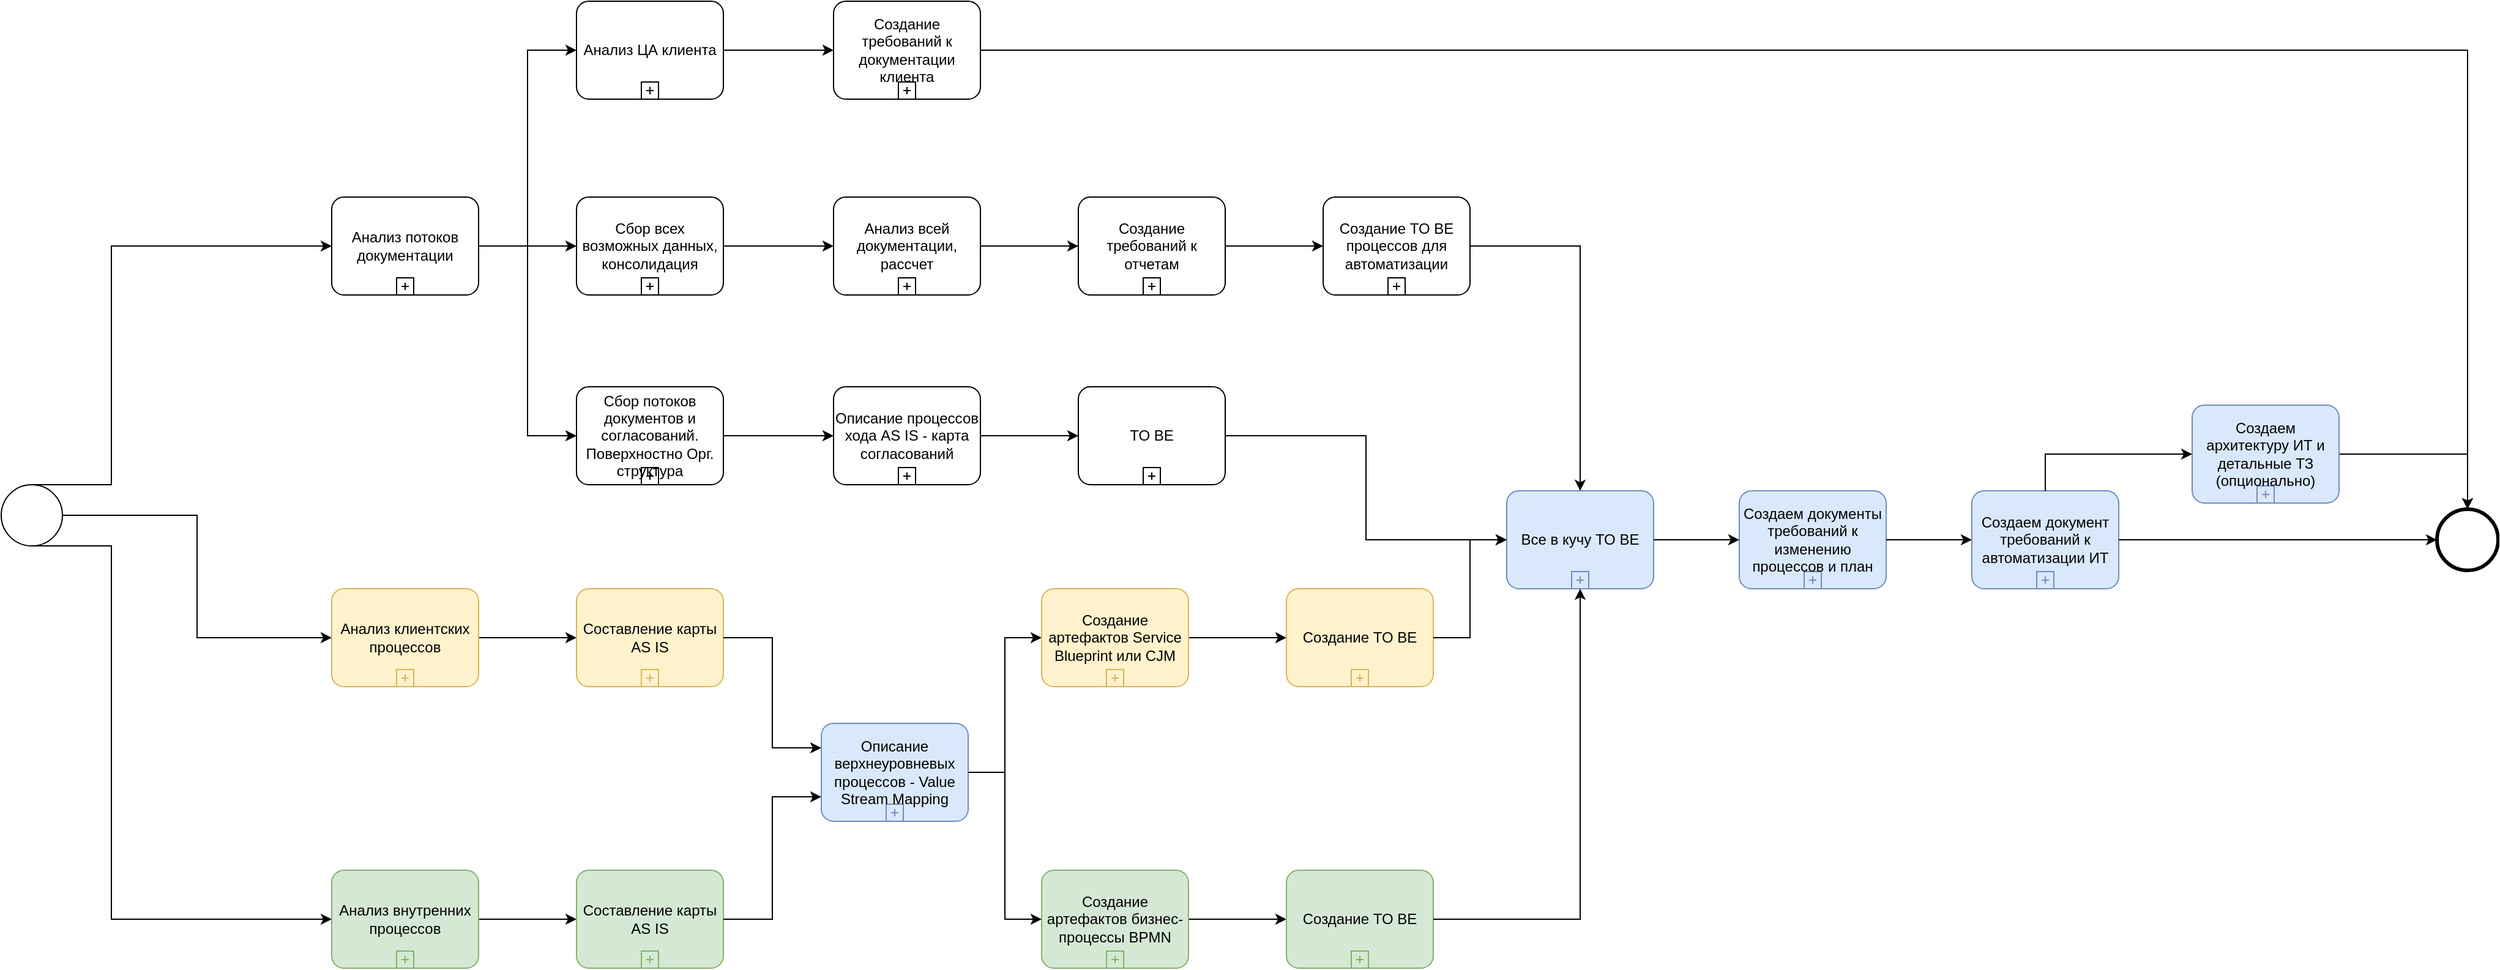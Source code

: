 <mxfile version="26.0.4">
  <diagram name="Страница — 1" id="y5HqpjrtNBBaZ-i285Dn">
    <mxGraphModel dx="2242" dy="2817" grid="1" gridSize="10" guides="1" tooltips="1" connect="1" arrows="1" fold="1" page="1" pageScale="1" pageWidth="827" pageHeight="1169" math="0" shadow="0">
      <root>
        <mxCell id="0" />
        <mxCell id="1" parent="0" />
        <mxCell id="WwrB9D_42OGNfSYu9JOr-15" value="" style="edgeStyle=orthogonalEdgeStyle;rounded=0;orthogonalLoop=1;jettySize=auto;html=1;" edge="1" parent="1" source="WwrB9D_42OGNfSYu9JOr-1" target="WwrB9D_42OGNfSYu9JOr-14">
          <mxGeometry relative="1" as="geometry" />
        </mxCell>
        <mxCell id="WwrB9D_42OGNfSYu9JOr-1" value="Анализ внутренних процессов" style="points=[[0.25,0,0],[0.5,0,0],[0.75,0,0],[1,0.25,0],[1,0.5,0],[1,0.75,0],[0.75,1,0],[0.5,1,0],[0.25,1,0],[0,0.75,0],[0,0.5,0],[0,0.25,0]];shape=mxgraph.bpmn.task;whiteSpace=wrap;rectStyle=rounded;size=10;html=1;container=1;expand=0;collapsible=0;taskMarker=abstract;isLoopSub=1;fillColor=#d5e8d4;strokeColor=#82b366;" vertex="1" parent="1">
          <mxGeometry x="340" y="390.0" width="120" height="80" as="geometry" />
        </mxCell>
        <mxCell id="WwrB9D_42OGNfSYu9JOr-11" value="" style="edgeStyle=orthogonalEdgeStyle;rounded=0;orthogonalLoop=1;jettySize=auto;html=1;" edge="1" parent="1" source="WwrB9D_42OGNfSYu9JOr-2" target="WwrB9D_42OGNfSYu9JOr-10">
          <mxGeometry relative="1" as="geometry" />
        </mxCell>
        <mxCell id="WwrB9D_42OGNfSYu9JOr-2" value="Анализ потоков документации" style="points=[[0.25,0,0],[0.5,0,0],[0.75,0,0],[1,0.25,0],[1,0.5,0],[1,0.75,0],[0.75,1,0],[0.5,1,0],[0.25,1,0],[0,0.75,0],[0,0.5,0],[0,0.25,0]];shape=mxgraph.bpmn.task;whiteSpace=wrap;rectStyle=rounded;size=10;html=1;container=1;expand=0;collapsible=0;taskMarker=abstract;isLoopSub=1;" vertex="1" parent="1">
          <mxGeometry x="340" y="-160.0" width="120" height="80" as="geometry" />
        </mxCell>
        <mxCell id="WwrB9D_42OGNfSYu9JOr-9" value="" style="edgeStyle=orthogonalEdgeStyle;rounded=0;orthogonalLoop=1;jettySize=auto;html=1;" edge="1" parent="1" source="WwrB9D_42OGNfSYu9JOr-4" target="WwrB9D_42OGNfSYu9JOr-8">
          <mxGeometry relative="1" as="geometry" />
        </mxCell>
        <mxCell id="WwrB9D_42OGNfSYu9JOr-4" value="Анализ клиентских процессов" style="points=[[0.25,0,0],[0.5,0,0],[0.75,0,0],[1,0.25,0],[1,0.5,0],[1,0.75,0],[0.75,1,0],[0.5,1,0],[0.25,1,0],[0,0.75,0],[0,0.5,0],[0,0.25,0]];shape=mxgraph.bpmn.task;whiteSpace=wrap;rectStyle=rounded;size=10;html=1;container=1;expand=0;collapsible=0;taskMarker=abstract;isLoopSub=1;fillColor=#fff2cc;strokeColor=#d6b656;" vertex="1" parent="1">
          <mxGeometry x="340" y="160.0" width="120" height="80" as="geometry" />
        </mxCell>
        <mxCell id="WwrB9D_42OGNfSYu9JOr-5" value="" style="points=[[0.145,0.145,0],[0.5,0,0],[0.855,0.145,0],[1,0.5,0],[0.855,0.855,0],[0.5,1,0],[0.145,0.855,0],[0,0.5,0]];shape=mxgraph.bpmn.event;html=1;verticalLabelPosition=bottom;labelBackgroundColor=#ffffff;verticalAlign=top;align=center;perimeter=ellipsePerimeter;outlineConnect=0;aspect=fixed;outline=standard;symbol=general;" vertex="1" parent="1">
          <mxGeometry x="70" y="75" width="50" height="50" as="geometry" />
        </mxCell>
        <mxCell id="WwrB9D_42OGNfSYu9JOr-6" value="" style="points=[[0.145,0.145,0],[0.5,0,0],[0.855,0.145,0],[1,0.5,0],[0.855,0.855,0],[0.5,1,0],[0.145,0.855,0],[0,0.5,0]];shape=mxgraph.bpmn.event;html=1;verticalLabelPosition=bottom;labelBackgroundColor=#ffffff;verticalAlign=top;align=center;perimeter=ellipsePerimeter;outlineConnect=0;aspect=fixed;outline=end;symbol=terminate2;" vertex="1" parent="1">
          <mxGeometry x="2060" y="95" width="50" height="50" as="geometry" />
        </mxCell>
        <mxCell id="WwrB9D_42OGNfSYu9JOr-8" value="Составление карты AS IS" style="points=[[0.25,0,0],[0.5,0,0],[0.75,0,0],[1,0.25,0],[1,0.5,0],[1,0.75,0],[0.75,1,0],[0.5,1,0],[0.25,1,0],[0,0.75,0],[0,0.5,0],[0,0.25,0]];shape=mxgraph.bpmn.task;whiteSpace=wrap;rectStyle=rounded;size=10;html=1;container=1;expand=0;collapsible=0;taskMarker=abstract;isLoopSub=1;fillColor=#fff2cc;strokeColor=#d6b656;" vertex="1" parent="1">
          <mxGeometry x="540" y="160.0" width="120" height="80" as="geometry" />
        </mxCell>
        <mxCell id="WwrB9D_42OGNfSYu9JOr-13" value="" style="edgeStyle=orthogonalEdgeStyle;rounded=0;orthogonalLoop=1;jettySize=auto;html=1;" edge="1" parent="1" source="WwrB9D_42OGNfSYu9JOr-10" target="WwrB9D_42OGNfSYu9JOr-12">
          <mxGeometry relative="1" as="geometry" />
        </mxCell>
        <mxCell id="WwrB9D_42OGNfSYu9JOr-10" value="Сбор всех возможных данных, консолидация" style="points=[[0.25,0,0],[0.5,0,0],[0.75,0,0],[1,0.25,0],[1,0.5,0],[1,0.75,0],[0.75,1,0],[0.5,1,0],[0.25,1,0],[0,0.75,0],[0,0.5,0],[0,0.25,0]];shape=mxgraph.bpmn.task;whiteSpace=wrap;rectStyle=rounded;size=10;html=1;container=1;expand=0;collapsible=0;taskMarker=abstract;isLoopSub=1;" vertex="1" parent="1">
          <mxGeometry x="540" y="-160.0" width="120" height="80" as="geometry" />
        </mxCell>
        <mxCell id="WwrB9D_42OGNfSYu9JOr-12" value="Анализ всей документации, рассчет" style="points=[[0.25,0,0],[0.5,0,0],[0.75,0,0],[1,0.25,0],[1,0.5,0],[1,0.75,0],[0.75,1,0],[0.5,1,0],[0.25,1,0],[0,0.75,0],[0,0.5,0],[0,0.25,0]];shape=mxgraph.bpmn.task;whiteSpace=wrap;rectStyle=rounded;size=10;html=1;container=1;expand=0;collapsible=0;taskMarker=abstract;isLoopSub=1;" vertex="1" parent="1">
          <mxGeometry x="750" y="-160.0" width="120" height="80" as="geometry" />
        </mxCell>
        <mxCell id="WwrB9D_42OGNfSYu9JOr-14" value="Составление карты AS IS" style="points=[[0.25,0,0],[0.5,0,0],[0.75,0,0],[1,0.25,0],[1,0.5,0],[1,0.75,0],[0.75,1,0],[0.5,1,0],[0.25,1,0],[0,0.75,0],[0,0.5,0],[0,0.25,0]];shape=mxgraph.bpmn.task;whiteSpace=wrap;rectStyle=rounded;size=10;html=1;container=1;expand=0;collapsible=0;taskMarker=abstract;isLoopSub=1;fillColor=#d5e8d4;strokeColor=#82b366;" vertex="1" parent="1">
          <mxGeometry x="540" y="390.0" width="120" height="80" as="geometry" />
        </mxCell>
        <mxCell id="WwrB9D_42OGNfSYu9JOr-26" value="" style="edgeStyle=orthogonalEdgeStyle;rounded=0;orthogonalLoop=1;jettySize=auto;html=1;entryX=0;entryY=0.5;entryDx=0;entryDy=0;entryPerimeter=0;" edge="1" parent="1" source="WwrB9D_42OGNfSYu9JOr-16" target="WwrB9D_42OGNfSYu9JOr-35">
          <mxGeometry relative="1" as="geometry">
            <mxPoint x="910" y="290.0" as="targetPoint" />
          </mxGeometry>
        </mxCell>
        <mxCell id="WwrB9D_42OGNfSYu9JOr-16" value="&lt;p data-pm-slice=&quot;1 1 []&quot; class=&quot;&quot;&gt;Описание верхнеуровневых процессов - Value Stream Mapping&lt;/p&gt;" style="points=[[0.25,0,0],[0.5,0,0],[0.75,0,0],[1,0.25,0],[1,0.5,0],[1,0.75,0],[0.75,1,0],[0.5,1,0],[0.25,1,0],[0,0.75,0],[0,0.5,0],[0,0.25,0]];shape=mxgraph.bpmn.task;whiteSpace=wrap;rectStyle=rounded;size=10;html=1;container=1;expand=0;collapsible=0;taskMarker=abstract;isLoopSub=1;fillColor=#dae8fc;strokeColor=#6c8ebf;" vertex="1" parent="1">
          <mxGeometry x="740" y="270.0" width="120" height="80" as="geometry" />
        </mxCell>
        <mxCell id="WwrB9D_42OGNfSYu9JOr-17" style="edgeStyle=orthogonalEdgeStyle;rounded=0;orthogonalLoop=1;jettySize=auto;html=1;exitX=1;exitY=0.5;exitDx=0;exitDy=0;exitPerimeter=0;entryX=0;entryY=0.25;entryDx=0;entryDy=0;entryPerimeter=0;" edge="1" parent="1" source="WwrB9D_42OGNfSYu9JOr-8" target="WwrB9D_42OGNfSYu9JOr-16">
          <mxGeometry relative="1" as="geometry" />
        </mxCell>
        <mxCell id="WwrB9D_42OGNfSYu9JOr-18" style="edgeStyle=orthogonalEdgeStyle;rounded=0;orthogonalLoop=1;jettySize=auto;html=1;exitX=1;exitY=0.5;exitDx=0;exitDy=0;exitPerimeter=0;entryX=0;entryY=0.75;entryDx=0;entryDy=0;entryPerimeter=0;" edge="1" parent="1" source="WwrB9D_42OGNfSYu9JOr-14" target="WwrB9D_42OGNfSYu9JOr-16">
          <mxGeometry relative="1" as="geometry" />
        </mxCell>
        <mxCell id="WwrB9D_42OGNfSYu9JOr-22" value="" style="edgeStyle=orthogonalEdgeStyle;rounded=0;orthogonalLoop=1;jettySize=auto;html=1;" edge="1" parent="1" source="WwrB9D_42OGNfSYu9JOr-19" target="WwrB9D_42OGNfSYu9JOr-21">
          <mxGeometry relative="1" as="geometry" />
        </mxCell>
        <mxCell id="WwrB9D_42OGNfSYu9JOr-19" value="Анализ ЦА клиента" style="points=[[0.25,0,0],[0.5,0,0],[0.75,0,0],[1,0.25,0],[1,0.5,0],[1,0.75,0],[0.75,1,0],[0.5,1,0],[0.25,1,0],[0,0.75,0],[0,0.5,0],[0,0.25,0]];shape=mxgraph.bpmn.task;whiteSpace=wrap;rectStyle=rounded;size=10;html=1;container=1;expand=0;collapsible=0;taskMarker=abstract;isLoopSub=1;" vertex="1" parent="1">
          <mxGeometry x="540" y="-320.0" width="120" height="80" as="geometry" />
        </mxCell>
        <mxCell id="WwrB9D_42OGNfSYu9JOr-20" style="edgeStyle=orthogonalEdgeStyle;rounded=0;orthogonalLoop=1;jettySize=auto;html=1;exitX=1;exitY=0.5;exitDx=0;exitDy=0;exitPerimeter=0;entryX=0;entryY=0.5;entryDx=0;entryDy=0;entryPerimeter=0;" edge="1" parent="1" source="WwrB9D_42OGNfSYu9JOr-2" target="WwrB9D_42OGNfSYu9JOr-19">
          <mxGeometry relative="1" as="geometry" />
        </mxCell>
        <mxCell id="WwrB9D_42OGNfSYu9JOr-21" value="Создание требований к документации клиента" style="points=[[0.25,0,0],[0.5,0,0],[0.75,0,0],[1,0.25,0],[1,0.5,0],[1,0.75,0],[0.75,1,0],[0.5,1,0],[0.25,1,0],[0,0.75,0],[0,0.5,0],[0,0.25,0]];shape=mxgraph.bpmn.task;whiteSpace=wrap;rectStyle=rounded;size=10;html=1;container=1;expand=0;collapsible=0;taskMarker=abstract;isLoopSub=1;" vertex="1" parent="1">
          <mxGeometry x="750" y="-320.0" width="120" height="80" as="geometry" />
        </mxCell>
        <mxCell id="WwrB9D_42OGNfSYu9JOr-42" value="" style="edgeStyle=orthogonalEdgeStyle;rounded=0;orthogonalLoop=1;jettySize=auto;html=1;" edge="1" parent="1" source="WwrB9D_42OGNfSYu9JOr-23" target="WwrB9D_42OGNfSYu9JOr-41">
          <mxGeometry relative="1" as="geometry" />
        </mxCell>
        <mxCell id="WwrB9D_42OGNfSYu9JOr-23" value="Создание требований к отчетам" style="points=[[0.25,0,0],[0.5,0,0],[0.75,0,0],[1,0.25,0],[1,0.5,0],[1,0.75,0],[0.75,1,0],[0.5,1,0],[0.25,1,0],[0,0.75,0],[0,0.5,0],[0,0.25,0]];shape=mxgraph.bpmn.task;whiteSpace=wrap;rectStyle=rounded;size=10;html=1;container=1;expand=0;collapsible=0;taskMarker=abstract;isLoopSub=1;" vertex="1" parent="1">
          <mxGeometry x="950" y="-160.0" width="120" height="80" as="geometry" />
        </mxCell>
        <mxCell id="WwrB9D_42OGNfSYu9JOr-24" style="edgeStyle=orthogonalEdgeStyle;rounded=0;orthogonalLoop=1;jettySize=auto;html=1;exitX=1;exitY=0.5;exitDx=0;exitDy=0;exitPerimeter=0;entryX=0;entryY=0.5;entryDx=0;entryDy=0;entryPerimeter=0;" edge="1" parent="1" source="WwrB9D_42OGNfSYu9JOr-12" target="WwrB9D_42OGNfSYu9JOr-23">
          <mxGeometry relative="1" as="geometry" />
        </mxCell>
        <mxCell id="WwrB9D_42OGNfSYu9JOr-27" value="Сбор потоков документов и согласований. Поверхностно Орг. структура" style="points=[[0.25,0,0],[0.5,0,0],[0.75,0,0],[1,0.25,0],[1,0.5,0],[1,0.75,0],[0.75,1,0],[0.5,1,0],[0.25,1,0],[0,0.75,0],[0,0.5,0],[0,0.25,0]];shape=mxgraph.bpmn.task;whiteSpace=wrap;rectStyle=rounded;size=10;html=1;container=1;expand=0;collapsible=0;taskMarker=abstract;isLoopSub=1;" vertex="1" parent="1">
          <mxGeometry x="540" y="-5.0" width="120" height="80" as="geometry" />
        </mxCell>
        <mxCell id="WwrB9D_42OGNfSYu9JOr-39" value="" style="edgeStyle=orthogonalEdgeStyle;rounded=0;orthogonalLoop=1;jettySize=auto;html=1;" edge="1" parent="1" source="WwrB9D_42OGNfSYu9JOr-28" target="WwrB9D_42OGNfSYu9JOr-38">
          <mxGeometry relative="1" as="geometry" />
        </mxCell>
        <mxCell id="WwrB9D_42OGNfSYu9JOr-28" value="Описание процессов хода AS IS - карта согласований" style="points=[[0.25,0,0],[0.5,0,0],[0.75,0,0],[1,0.25,0],[1,0.5,0],[1,0.75,0],[0.75,1,0],[0.5,1,0],[0.25,1,0],[0,0.75,0],[0,0.5,0],[0,0.25,0]];shape=mxgraph.bpmn.task;whiteSpace=wrap;rectStyle=rounded;size=10;html=1;container=1;expand=0;collapsible=0;taskMarker=abstract;isLoopSub=1;" vertex="1" parent="1">
          <mxGeometry x="750" y="-5.0" width="120" height="80" as="geometry" />
        </mxCell>
        <mxCell id="WwrB9D_42OGNfSYu9JOr-29" style="edgeStyle=orthogonalEdgeStyle;rounded=0;orthogonalLoop=1;jettySize=auto;html=1;exitX=1;exitY=0.5;exitDx=0;exitDy=0;exitPerimeter=0;entryX=0;entryY=0.5;entryDx=0;entryDy=0;entryPerimeter=0;" edge="1" parent="1" source="WwrB9D_42OGNfSYu9JOr-27" target="WwrB9D_42OGNfSYu9JOr-28">
          <mxGeometry relative="1" as="geometry" />
        </mxCell>
        <mxCell id="WwrB9D_42OGNfSYu9JOr-30" style="edgeStyle=orthogonalEdgeStyle;rounded=0;orthogonalLoop=1;jettySize=auto;html=1;exitX=1;exitY=0.5;exitDx=0;exitDy=0;exitPerimeter=0;entryX=0;entryY=0.5;entryDx=0;entryDy=0;entryPerimeter=0;" edge="1" parent="1" source="WwrB9D_42OGNfSYu9JOr-2" target="WwrB9D_42OGNfSYu9JOr-27">
          <mxGeometry relative="1" as="geometry" />
        </mxCell>
        <mxCell id="WwrB9D_42OGNfSYu9JOr-34" value="" style="edgeStyle=orthogonalEdgeStyle;rounded=0;orthogonalLoop=1;jettySize=auto;html=1;" edge="1" parent="1" source="WwrB9D_42OGNfSYu9JOr-31" target="WwrB9D_42OGNfSYu9JOr-33">
          <mxGeometry relative="1" as="geometry" />
        </mxCell>
        <mxCell id="WwrB9D_42OGNfSYu9JOr-31" value="Создание артефактов бизнес-процессы BPMN" style="points=[[0.25,0,0],[0.5,0,0],[0.75,0,0],[1,0.25,0],[1,0.5,0],[1,0.75,0],[0.75,1,0],[0.5,1,0],[0.25,1,0],[0,0.75,0],[0,0.5,0],[0,0.25,0]];shape=mxgraph.bpmn.task;whiteSpace=wrap;rectStyle=rounded;size=10;html=1;container=1;expand=0;collapsible=0;taskMarker=abstract;isLoopSub=1;fillColor=#d5e8d4;strokeColor=#82b366;" vertex="1" parent="1">
          <mxGeometry x="920" y="390.0" width="120" height="80" as="geometry" />
        </mxCell>
        <mxCell id="WwrB9D_42OGNfSYu9JOr-32" style="edgeStyle=orthogonalEdgeStyle;rounded=0;orthogonalLoop=1;jettySize=auto;html=1;exitX=1;exitY=0.5;exitDx=0;exitDy=0;exitPerimeter=0;entryX=0;entryY=0.5;entryDx=0;entryDy=0;entryPerimeter=0;" edge="1" parent="1" source="WwrB9D_42OGNfSYu9JOr-16" target="WwrB9D_42OGNfSYu9JOr-31">
          <mxGeometry relative="1" as="geometry">
            <mxPoint x="1030" y="290.0" as="sourcePoint" />
          </mxGeometry>
        </mxCell>
        <mxCell id="WwrB9D_42OGNfSYu9JOr-33" value="Создание TO BE" style="points=[[0.25,0,0],[0.5,0,0],[0.75,0,0],[1,0.25,0],[1,0.5,0],[1,0.75,0],[0.75,1,0],[0.5,1,0],[0.25,1,0],[0,0.75,0],[0,0.5,0],[0,0.25,0]];shape=mxgraph.bpmn.task;whiteSpace=wrap;rectStyle=rounded;size=10;html=1;container=1;expand=0;collapsible=0;taskMarker=abstract;isLoopSub=1;fillColor=#d5e8d4;strokeColor=#82b366;" vertex="1" parent="1">
          <mxGeometry x="1120" y="390.0" width="120" height="80" as="geometry" />
        </mxCell>
        <mxCell id="WwrB9D_42OGNfSYu9JOr-37" value="" style="edgeStyle=orthogonalEdgeStyle;rounded=0;orthogonalLoop=1;jettySize=auto;html=1;" edge="1" parent="1" source="WwrB9D_42OGNfSYu9JOr-35" target="WwrB9D_42OGNfSYu9JOr-36">
          <mxGeometry relative="1" as="geometry" />
        </mxCell>
        <mxCell id="WwrB9D_42OGNfSYu9JOr-35" value="Создание артефактов Service Blueprint или CJM" style="points=[[0.25,0,0],[0.5,0,0],[0.75,0,0],[1,0.25,0],[1,0.5,0],[1,0.75,0],[0.75,1,0],[0.5,1,0],[0.25,1,0],[0,0.75,0],[0,0.5,0],[0,0.25,0]];shape=mxgraph.bpmn.task;whiteSpace=wrap;rectStyle=rounded;size=10;html=1;container=1;expand=0;collapsible=0;taskMarker=abstract;isLoopSub=1;fillColor=#fff2cc;strokeColor=#d6b656;" vertex="1" parent="1">
          <mxGeometry x="920" y="160.0" width="120" height="80" as="geometry" />
        </mxCell>
        <mxCell id="WwrB9D_42OGNfSYu9JOr-36" value="Создание TO BE" style="points=[[0.25,0,0],[0.5,0,0],[0.75,0,0],[1,0.25,0],[1,0.5,0],[1,0.75,0],[0.75,1,0],[0.5,1,0],[0.25,1,0],[0,0.75,0],[0,0.5,0],[0,0.25,0]];shape=mxgraph.bpmn.task;whiteSpace=wrap;rectStyle=rounded;size=10;html=1;container=1;expand=0;collapsible=0;taskMarker=abstract;isLoopSub=1;fillColor=#fff2cc;strokeColor=#d6b656;" vertex="1" parent="1">
          <mxGeometry x="1120" y="160.0" width="120" height="80" as="geometry" />
        </mxCell>
        <mxCell id="WwrB9D_42OGNfSYu9JOr-38" value="TO BE" style="points=[[0.25,0,0],[0.5,0,0],[0.75,0,0],[1,0.25,0],[1,0.5,0],[1,0.75,0],[0.75,1,0],[0.5,1,0],[0.25,1,0],[0,0.75,0],[0,0.5,0],[0,0.25,0]];shape=mxgraph.bpmn.task;whiteSpace=wrap;rectStyle=rounded;size=10;html=1;container=1;expand=0;collapsible=0;taskMarker=abstract;isLoopSub=1;" vertex="1" parent="1">
          <mxGeometry x="950" y="-5.0" width="120" height="80" as="geometry" />
        </mxCell>
        <mxCell id="WwrB9D_42OGNfSYu9JOr-40" style="edgeStyle=orthogonalEdgeStyle;rounded=0;orthogonalLoop=1;jettySize=auto;html=1;exitX=1;exitY=0.5;exitDx=0;exitDy=0;exitPerimeter=0;entryX=0.5;entryY=0;entryDx=0;entryDy=0;entryPerimeter=0;" edge="1" parent="1" source="WwrB9D_42OGNfSYu9JOr-21" target="WwrB9D_42OGNfSYu9JOr-6">
          <mxGeometry relative="1" as="geometry" />
        </mxCell>
        <mxCell id="WwrB9D_42OGNfSYu9JOr-41" value="Создание TO BE процессов для автоматизации" style="points=[[0.25,0,0],[0.5,0,0],[0.75,0,0],[1,0.25,0],[1,0.5,0],[1,0.75,0],[0.75,1,0],[0.5,1,0],[0.25,1,0],[0,0.75,0],[0,0.5,0],[0,0.25,0]];shape=mxgraph.bpmn.task;whiteSpace=wrap;rectStyle=rounded;size=10;html=1;container=1;expand=0;collapsible=0;taskMarker=abstract;isLoopSub=1;" vertex="1" parent="1">
          <mxGeometry x="1150" y="-160.0" width="120" height="80" as="geometry" />
        </mxCell>
        <mxCell id="WwrB9D_42OGNfSYu9JOr-43" style="edgeStyle=orthogonalEdgeStyle;rounded=0;orthogonalLoop=1;jettySize=auto;html=1;exitX=0.5;exitY=0;exitDx=0;exitDy=0;exitPerimeter=0;entryX=0;entryY=0.5;entryDx=0;entryDy=0;entryPerimeter=0;" edge="1" parent="1" source="WwrB9D_42OGNfSYu9JOr-5" target="WwrB9D_42OGNfSYu9JOr-2">
          <mxGeometry relative="1" as="geometry">
            <Array as="points">
              <mxPoint x="160" y="75" />
              <mxPoint x="160" y="-120" />
            </Array>
          </mxGeometry>
        </mxCell>
        <mxCell id="WwrB9D_42OGNfSYu9JOr-44" style="edgeStyle=orthogonalEdgeStyle;rounded=0;orthogonalLoop=1;jettySize=auto;html=1;exitX=1;exitY=0.5;exitDx=0;exitDy=0;exitPerimeter=0;entryX=0;entryY=0.5;entryDx=0;entryDy=0;entryPerimeter=0;" edge="1" parent="1" source="WwrB9D_42OGNfSYu9JOr-5" target="WwrB9D_42OGNfSYu9JOr-4">
          <mxGeometry relative="1" as="geometry" />
        </mxCell>
        <mxCell id="WwrB9D_42OGNfSYu9JOr-45" style="edgeStyle=orthogonalEdgeStyle;rounded=0;orthogonalLoop=1;jettySize=auto;html=1;exitX=0.5;exitY=1;exitDx=0;exitDy=0;exitPerimeter=0;entryX=0;entryY=0.5;entryDx=0;entryDy=0;entryPerimeter=0;" edge="1" parent="1" source="WwrB9D_42OGNfSYu9JOr-5" target="WwrB9D_42OGNfSYu9JOr-1">
          <mxGeometry relative="1" as="geometry">
            <Array as="points">
              <mxPoint x="160" y="125" />
              <mxPoint x="160" y="430" />
            </Array>
          </mxGeometry>
        </mxCell>
        <mxCell id="WwrB9D_42OGNfSYu9JOr-46" value="&lt;p data-pm-slice=&quot;1 1 []&quot; class=&quot;&quot;&gt;Все в кучу TO BE&lt;/p&gt;" style="points=[[0.25,0,0],[0.5,0,0],[0.75,0,0],[1,0.25,0],[1,0.5,0],[1,0.75,0],[0.75,1,0],[0.5,1,0],[0.25,1,0],[0,0.75,0],[0,0.5,0],[0,0.25,0]];shape=mxgraph.bpmn.task;whiteSpace=wrap;rectStyle=rounded;size=10;html=1;container=1;expand=0;collapsible=0;taskMarker=abstract;isLoopSub=1;fillColor=#dae8fc;strokeColor=#6c8ebf;" vertex="1" parent="1">
          <mxGeometry x="1300" y="80.0" width="120" height="80" as="geometry" />
        </mxCell>
        <mxCell id="WwrB9D_42OGNfSYu9JOr-47" style="edgeStyle=orthogonalEdgeStyle;rounded=0;orthogonalLoop=1;jettySize=auto;html=1;exitX=1;exitY=0.5;exitDx=0;exitDy=0;exitPerimeter=0;entryX=0;entryY=0.5;entryDx=0;entryDy=0;entryPerimeter=0;" edge="1" parent="1" source="WwrB9D_42OGNfSYu9JOr-36" target="WwrB9D_42OGNfSYu9JOr-46">
          <mxGeometry relative="1" as="geometry" />
        </mxCell>
        <mxCell id="WwrB9D_42OGNfSYu9JOr-48" style="edgeStyle=orthogonalEdgeStyle;rounded=0;orthogonalLoop=1;jettySize=auto;html=1;exitX=1;exitY=0.5;exitDx=0;exitDy=0;exitPerimeter=0;entryX=0.5;entryY=1;entryDx=0;entryDy=0;entryPerimeter=0;" edge="1" parent="1" source="WwrB9D_42OGNfSYu9JOr-33" target="WwrB9D_42OGNfSYu9JOr-46">
          <mxGeometry relative="1" as="geometry" />
        </mxCell>
        <mxCell id="WwrB9D_42OGNfSYu9JOr-49" style="edgeStyle=orthogonalEdgeStyle;rounded=0;orthogonalLoop=1;jettySize=auto;html=1;exitX=1;exitY=0.5;exitDx=0;exitDy=0;exitPerimeter=0;entryX=0;entryY=0.5;entryDx=0;entryDy=0;entryPerimeter=0;" edge="1" parent="1" source="WwrB9D_42OGNfSYu9JOr-38" target="WwrB9D_42OGNfSYu9JOr-46">
          <mxGeometry relative="1" as="geometry" />
        </mxCell>
        <mxCell id="WwrB9D_42OGNfSYu9JOr-50" style="edgeStyle=orthogonalEdgeStyle;rounded=0;orthogonalLoop=1;jettySize=auto;html=1;exitX=1;exitY=0.5;exitDx=0;exitDy=0;exitPerimeter=0;entryX=0.5;entryY=0;entryDx=0;entryDy=0;entryPerimeter=0;" edge="1" parent="1" source="WwrB9D_42OGNfSYu9JOr-41" target="WwrB9D_42OGNfSYu9JOr-46">
          <mxGeometry relative="1" as="geometry" />
        </mxCell>
        <mxCell id="WwrB9D_42OGNfSYu9JOr-51" value="Создаем документ требований к автоматизации ИТ" style="points=[[0.25,0,0],[0.5,0,0],[0.75,0,0],[1,0.25,0],[1,0.5,0],[1,0.75,0],[0.75,1,0],[0.5,1,0],[0.25,1,0],[0,0.75,0],[0,0.5,0],[0,0.25,0]];shape=mxgraph.bpmn.task;whiteSpace=wrap;rectStyle=rounded;size=10;html=1;container=1;expand=0;collapsible=0;taskMarker=abstract;isLoopSub=1;fillColor=#dae8fc;strokeColor=#6c8ebf;" vertex="1" parent="1">
          <mxGeometry x="1680" y="80.0" width="120" height="80" as="geometry" />
        </mxCell>
        <mxCell id="WwrB9D_42OGNfSYu9JOr-52" value="Создаем документы требований к изменению процессов и план" style="points=[[0.25,0,0],[0.5,0,0],[0.75,0,0],[1,0.25,0],[1,0.5,0],[1,0.75,0],[0.75,1,0],[0.5,1,0],[0.25,1,0],[0,0.75,0],[0,0.5,0],[0,0.25,0]];shape=mxgraph.bpmn.task;whiteSpace=wrap;rectStyle=rounded;size=10;html=1;container=1;expand=0;collapsible=0;taskMarker=abstract;isLoopSub=1;fillColor=#dae8fc;strokeColor=#6c8ebf;" vertex="1" parent="1">
          <mxGeometry x="1490" y="80.0" width="120" height="80" as="geometry" />
        </mxCell>
        <mxCell id="WwrB9D_42OGNfSYu9JOr-53" style="edgeStyle=orthogonalEdgeStyle;rounded=0;orthogonalLoop=1;jettySize=auto;html=1;exitX=1;exitY=0.5;exitDx=0;exitDy=0;exitPerimeter=0;entryX=0;entryY=0.5;entryDx=0;entryDy=0;entryPerimeter=0;" edge="1" parent="1" source="WwrB9D_42OGNfSYu9JOr-46" target="WwrB9D_42OGNfSYu9JOr-52">
          <mxGeometry relative="1" as="geometry" />
        </mxCell>
        <mxCell id="WwrB9D_42OGNfSYu9JOr-54" style="edgeStyle=orthogonalEdgeStyle;rounded=0;orthogonalLoop=1;jettySize=auto;html=1;exitX=1;exitY=0.5;exitDx=0;exitDy=0;exitPerimeter=0;entryX=0;entryY=0.5;entryDx=0;entryDy=0;entryPerimeter=0;" edge="1" parent="1" source="WwrB9D_42OGNfSYu9JOr-52" target="WwrB9D_42OGNfSYu9JOr-51">
          <mxGeometry relative="1" as="geometry" />
        </mxCell>
        <mxCell id="WwrB9D_42OGNfSYu9JOr-58" style="edgeStyle=orthogonalEdgeStyle;rounded=0;orthogonalLoop=1;jettySize=auto;html=1;exitX=1;exitY=0.5;exitDx=0;exitDy=0;exitPerimeter=0;" edge="1" parent="1" source="WwrB9D_42OGNfSYu9JOr-55" target="WwrB9D_42OGNfSYu9JOr-6">
          <mxGeometry relative="1" as="geometry" />
        </mxCell>
        <mxCell id="WwrB9D_42OGNfSYu9JOr-55" value="Создаем архитектуру ИТ и детальные ТЗ (опционально)" style="points=[[0.25,0,0],[0.5,0,0],[0.75,0,0],[1,0.25,0],[1,0.5,0],[1,0.75,0],[0.75,1,0],[0.5,1,0],[0.25,1,0],[0,0.75,0],[0,0.5,0],[0,0.25,0]];shape=mxgraph.bpmn.task;whiteSpace=wrap;rectStyle=rounded;size=10;html=1;container=1;expand=0;collapsible=0;taskMarker=abstract;isLoopSub=1;fillColor=#dae8fc;strokeColor=#6c8ebf;" vertex="1" parent="1">
          <mxGeometry x="1860" y="10.0" width="120" height="80" as="geometry" />
        </mxCell>
        <mxCell id="WwrB9D_42OGNfSYu9JOr-56" style="edgeStyle=orthogonalEdgeStyle;rounded=0;orthogonalLoop=1;jettySize=auto;html=1;exitX=1;exitY=0.5;exitDx=0;exitDy=0;exitPerimeter=0;entryX=0;entryY=0.5;entryDx=0;entryDy=0;entryPerimeter=0;" edge="1" parent="1" source="WwrB9D_42OGNfSYu9JOr-51" target="WwrB9D_42OGNfSYu9JOr-6">
          <mxGeometry relative="1" as="geometry" />
        </mxCell>
        <mxCell id="WwrB9D_42OGNfSYu9JOr-57" style="edgeStyle=orthogonalEdgeStyle;rounded=0;orthogonalLoop=1;jettySize=auto;html=1;exitX=0.5;exitY=0;exitDx=0;exitDy=0;exitPerimeter=0;entryX=0;entryY=0.5;entryDx=0;entryDy=0;entryPerimeter=0;" edge="1" parent="1" source="WwrB9D_42OGNfSYu9JOr-51" target="WwrB9D_42OGNfSYu9JOr-55">
          <mxGeometry relative="1" as="geometry" />
        </mxCell>
      </root>
    </mxGraphModel>
  </diagram>
</mxfile>
